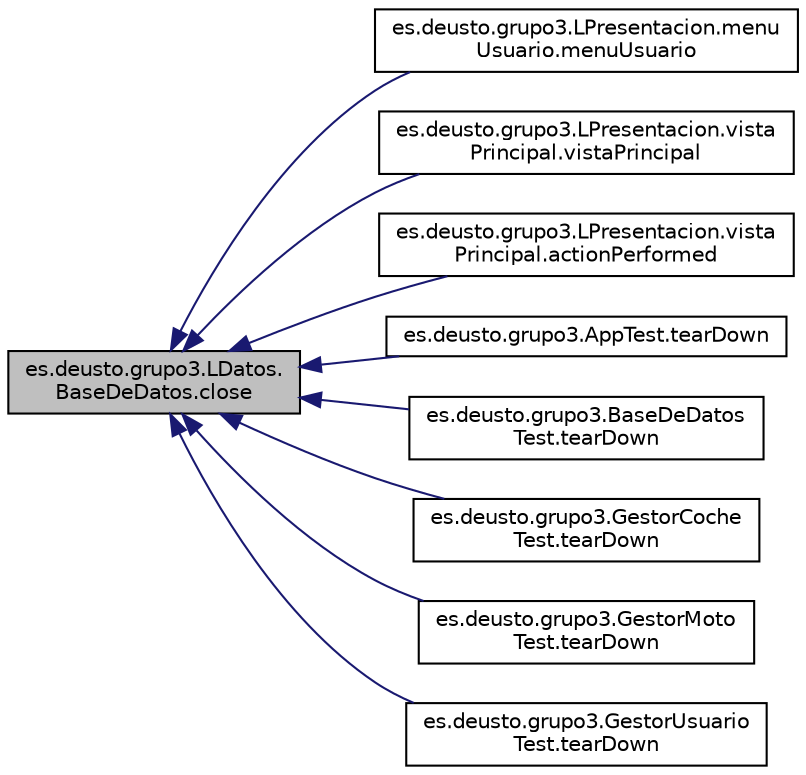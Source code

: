 digraph "es.deusto.grupo3.LDatos.BaseDeDatos.close"
{
  edge [fontname="Helvetica",fontsize="10",labelfontname="Helvetica",labelfontsize="10"];
  node [fontname="Helvetica",fontsize="10",shape=record];
  rankdir="LR";
  Node1 [label="es.deusto.grupo3.LDatos.\lBaseDeDatos.close",height=0.2,width=0.4,color="black", fillcolor="grey75", style="filled", fontcolor="black"];
  Node1 -> Node2 [dir="back",color="midnightblue",fontsize="10",style="solid",fontname="Helvetica"];
  Node2 [label="es.deusto.grupo3.LPresentacion.menu\lUsuario.menuUsuario",height=0.2,width=0.4,color="black", fillcolor="white", style="filled",URL="$classes_1_1deusto_1_1grupo3_1_1_l_presentacion_1_1menu_usuario.html#a8b4006501d851e1b6df3241a3022806e"];
  Node1 -> Node3 [dir="back",color="midnightblue",fontsize="10",style="solid",fontname="Helvetica"];
  Node3 [label="es.deusto.grupo3.LPresentacion.vista\lPrincipal.vistaPrincipal",height=0.2,width=0.4,color="black", fillcolor="white", style="filled",URL="$classes_1_1deusto_1_1grupo3_1_1_l_presentacion_1_1vista_principal.html#a01b1baa5b68ee03fc468384a82d4a85b"];
  Node1 -> Node4 [dir="back",color="midnightblue",fontsize="10",style="solid",fontname="Helvetica"];
  Node4 [label="es.deusto.grupo3.LPresentacion.vista\lPrincipal.actionPerformed",height=0.2,width=0.4,color="black", fillcolor="white", style="filled",URL="$classes_1_1deusto_1_1grupo3_1_1_l_presentacion_1_1vista_principal.html#a0192d1c82ec08c728b78adee1ebc7342"];
  Node1 -> Node5 [dir="back",color="midnightblue",fontsize="10",style="solid",fontname="Helvetica"];
  Node5 [label="es.deusto.grupo3.AppTest.tearDown",height=0.2,width=0.4,color="black", fillcolor="white", style="filled",URL="$classes_1_1deusto_1_1grupo3_1_1_app_test.html#a2a32a4422dc4444d1a1ee7272e878c47"];
  Node1 -> Node6 [dir="back",color="midnightblue",fontsize="10",style="solid",fontname="Helvetica"];
  Node6 [label="es.deusto.grupo3.BaseDeDatos\lTest.tearDown",height=0.2,width=0.4,color="black", fillcolor="white", style="filled",URL="$classes_1_1deusto_1_1grupo3_1_1_base_de_datos_test.html#ac4155566b26d8e0b606b737747557ea7"];
  Node1 -> Node7 [dir="back",color="midnightblue",fontsize="10",style="solid",fontname="Helvetica"];
  Node7 [label="es.deusto.grupo3.GestorCoche\lTest.tearDown",height=0.2,width=0.4,color="black", fillcolor="white", style="filled",URL="$classes_1_1deusto_1_1grupo3_1_1_gestor_coche_test.html#a8d36fdc8d8b1225f2de2c6bd7ca1122d"];
  Node1 -> Node8 [dir="back",color="midnightblue",fontsize="10",style="solid",fontname="Helvetica"];
  Node8 [label="es.deusto.grupo3.GestorMoto\lTest.tearDown",height=0.2,width=0.4,color="black", fillcolor="white", style="filled",URL="$classes_1_1deusto_1_1grupo3_1_1_gestor_moto_test.html#a21d146659f3b8e3d2bb3c5527bab55da"];
  Node1 -> Node9 [dir="back",color="midnightblue",fontsize="10",style="solid",fontname="Helvetica"];
  Node9 [label="es.deusto.grupo3.GestorUsuario\lTest.tearDown",height=0.2,width=0.4,color="black", fillcolor="white", style="filled",URL="$classes_1_1deusto_1_1grupo3_1_1_gestor_usuario_test.html#af2d2f890fdfc84db2d309516f2070f6c"];
}
